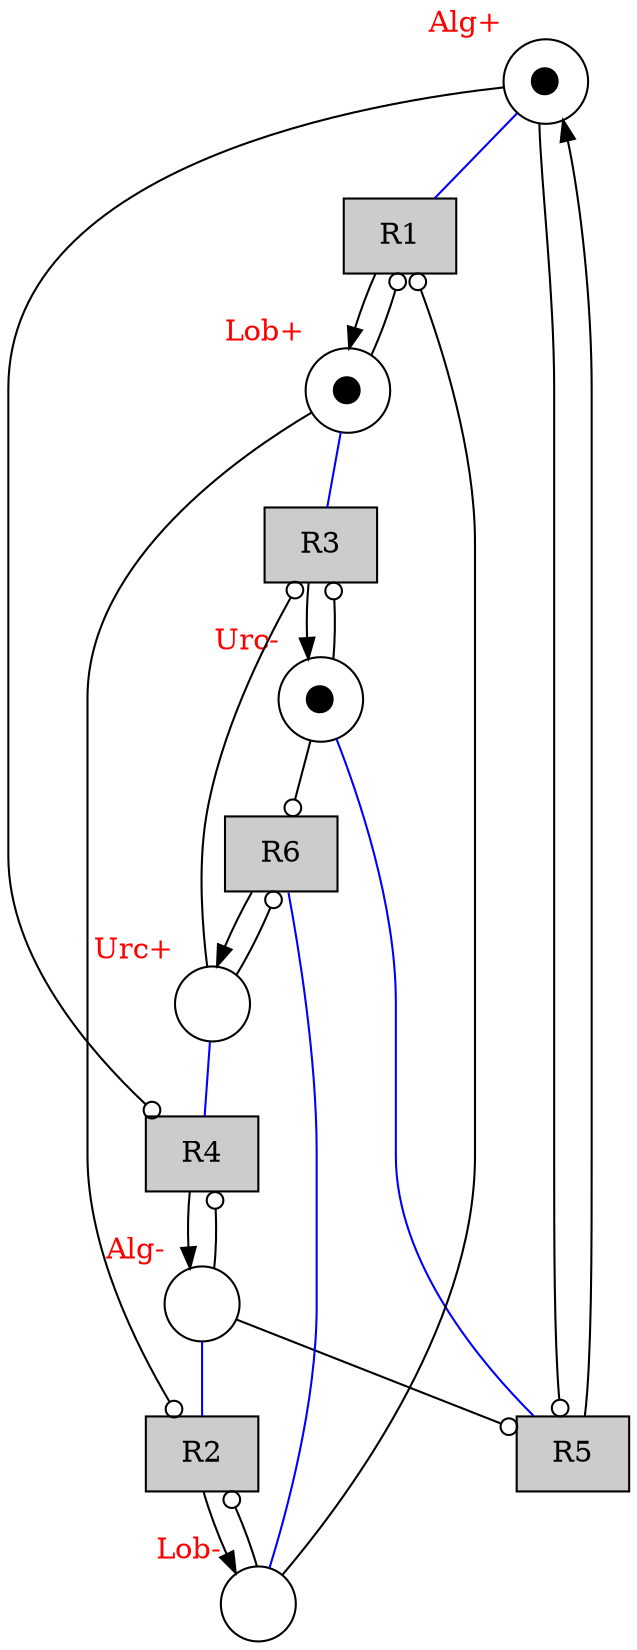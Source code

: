 digraph test {
  p1 -> t1 [arrowhead=none color="blue"];
  p2 -> t2 [arrowhead=none color="blue"];
  p5 -> t3 [arrowhead=none color="blue"];
  p3 -> t4 [arrowhead=none color="blue"];
  p4 -> t5 [arrowhead=none color="blue"];
  p6 -> t6 [arrowhead=none color="blue"];
  t1 -> p5;
  t2 -> p6;
  t3 -> p4;
  t4 -> p2;
  t5 -> p1;
  t6 -> p3;
  p5 -> t1 [arrowhead=odot];
  p6 -> t1 [arrowhead=odot];
  p5 -> t2 [arrowhead=odot];
  p6 -> t2 [arrowhead=odot];
  p3 -> t3 [arrowhead=odot];
  p4 -> t3 [arrowhead=odot];
  p1 -> t4 [arrowhead=odot];
  p2 -> t4 [arrowhead=odot];
  p1 -> t5 [arrowhead=odot];
  p2 -> t5 [arrowhead=odot];
  p3 -> t6 [arrowhead=odot];
  p4 -> t6 [arrowhead=odot];
  p1 [label="⬤" xlabel= <<FONT COLOR="red">Alg+</FONT>> shape=circle ];
  p2 [label="" xlabel= <<FONT COLOR="red">Alg-</FONT>> shape=circle ];
  p3 [label="" xlabel= <<FONT COLOR="red">Urc+</FONT>> shape=circle ];
  p4 [label="⬤" xlabel= <<FONT COLOR="red">Urc-</FONT>> shape=circle ];
  p5 [label="⬤" xlabel= <<FONT COLOR="red">Lob+</FONT>> shape=circle ];
  p6 [label="" xlabel= <<FONT COLOR="red">Lob-</FONT>> shape=circle ];
  t1 [fillcolor="#cccccc" label="R1" shape=box style=filled];
  t2 [fillcolor="#cccccc" label="R2" shape=box style=filled];
  t3 [fillcolor="#cccccc" label="R3" shape=box style=filled];
  t4 [fillcolor="#cccccc" label="R4" shape=box style=filled];
  t5 [fillcolor="#cccccc" label="R5" shape=box style=filled];
  t6 [fillcolor="#cccccc" label="R6" shape=box style=filled];
}